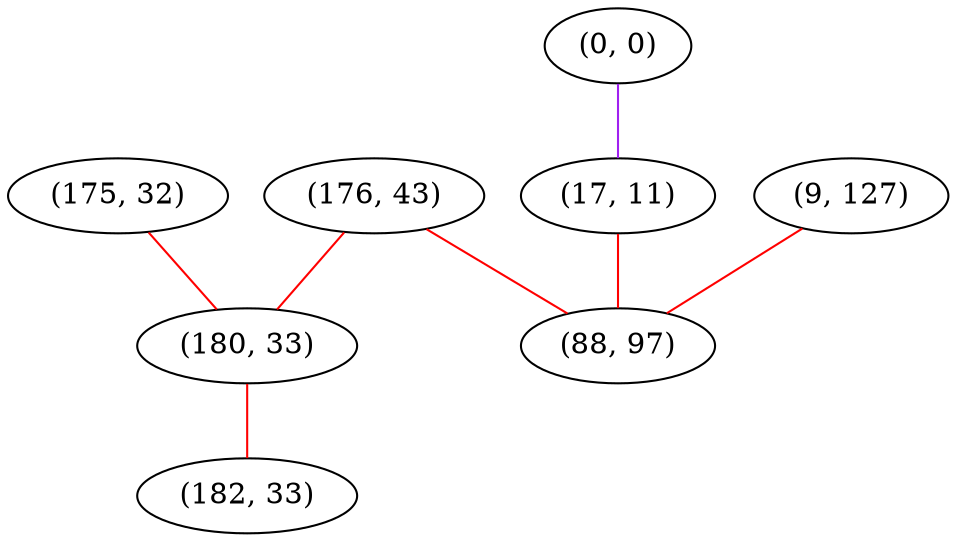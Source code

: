 graph "" {
"(176, 43)";
"(0, 0)";
"(175, 32)";
"(17, 11)";
"(180, 33)";
"(9, 127)";
"(88, 97)";
"(182, 33)";
"(176, 43)" -- "(88, 97)"  [color=red, key=0, weight=1];
"(176, 43)" -- "(180, 33)"  [color=red, key=0, weight=1];
"(0, 0)" -- "(17, 11)"  [color=purple, key=0, weight=4];
"(175, 32)" -- "(180, 33)"  [color=red, key=0, weight=1];
"(17, 11)" -- "(88, 97)"  [color=red, key=0, weight=1];
"(180, 33)" -- "(182, 33)"  [color=red, key=0, weight=1];
"(9, 127)" -- "(88, 97)"  [color=red, key=0, weight=1];
}
